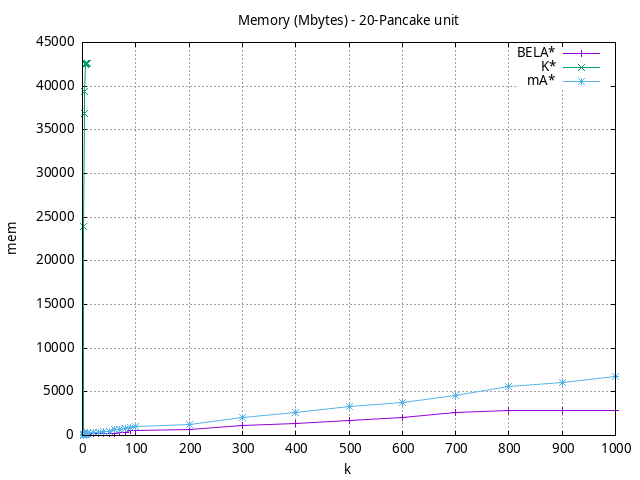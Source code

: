 #!/usr/bin/gnuplot
# -*- coding: utf-8 -*-
#
# results/n-pancake/unit/20/20pancake.heuristic.mem.gnuplot
#
# Started on 04/09/2024 14:21:09
# Author: Carlos Linares López
set grid
set xlabel "k"
set ylabel "mem"

set title "Memory (Mbytes) - 20-Pancake unit"

set terminal png enhanced font "Ariel,10"
set output '20pancake.heuristic.mem.png'

plot "-" title "BELA*"      with linesp, "-" title "K*"      with linesp, "-" title "mA*"      with linesp

	1 43.76
	2 53.6
	3 65.29
	4 83.94
	5 130.96
	6 133.0
	7 134.37
	8 120.79
	9 115.13
	10 120.74
	20 209.4
	30 219.76
	40 228.67
	50 238.0
	60 280.66
	70 320.56
	80 391.41
	90 527.67
	100 594.86
	200 727.13
	300 1103.11
	400 1410.35
	500 1754.66
	600 2082.57
	700 2592.69
	800 2809.06
	900 2811.03
	1000 2812.03
end
	1 128.88
	2 23910.57
	3 36834.92
	4 39387.0
	5 42481.35
	6 42562.55
	7 42572.83
	8 42563.9
	9 42573.55
	10 42565.51
end
	1 43.07
	2 66.1
	3 72.75
	4 86.99
	5 141.11
	6 161.54
	7 167.35
	8 178.24
	9 179.42
	10 300.14
	20 308.45
	30 349.25
	40 463.26
	50 507.63
	60 632.36
	70 719.25
	80 796.14
	90 932.01
	100 1003.06
	200 1223.16
	300 2023.43
	400 2608.12
	500 3305.91
	600 3810.95
	700 4586.73
	800 5656.88
	900 6060.71
	1000 6700.59
end
